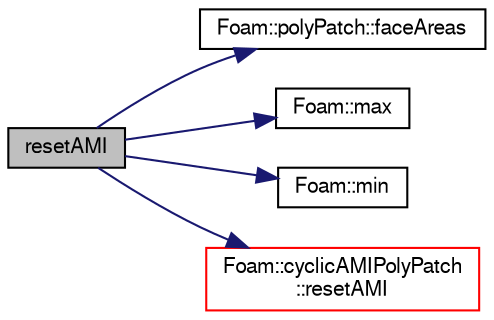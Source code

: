 digraph "resetAMI"
{
  bgcolor="transparent";
  edge [fontname="FreeSans",fontsize="10",labelfontname="FreeSans",labelfontsize="10"];
  node [fontname="FreeSans",fontsize="10",shape=record];
  rankdir="LR";
  Node1 [label="resetAMI",height=0.2,width=0.4,color="black", fillcolor="grey75", style="filled" fontcolor="black"];
  Node1 -> Node2 [color="midnightblue",fontsize="10",style="solid",fontname="FreeSans"];
  Node2 [label="Foam::polyPatch::faceAreas",height=0.2,width=0.4,color="black",URL="$a01877.html#ac0a591ed4b2427caab10863a66b838fa",tooltip="Return face normals. "];
  Node1 -> Node3 [color="midnightblue",fontsize="10",style="solid",fontname="FreeSans"];
  Node3 [label="Foam::max",height=0.2,width=0.4,color="black",URL="$a10237.html#ac993e906cf2774ae77e666bc24e81733"];
  Node1 -> Node4 [color="midnightblue",fontsize="10",style="solid",fontname="FreeSans"];
  Node4 [label="Foam::min",height=0.2,width=0.4,color="black",URL="$a10237.html#a253e112ad2d56d96230ff39ea7f442dc"];
  Node1 -> Node5 [color="midnightblue",fontsize="10",style="solid",fontname="FreeSans"];
  Node5 [label="Foam::cyclicAMIPolyPatch\l::resetAMI",height=0.2,width=0.4,color="red",URL="$a00453.html#ac378774325ececbf6413adfeeaa2a68f",tooltip="Reset the AMI interpolator. "];
}
